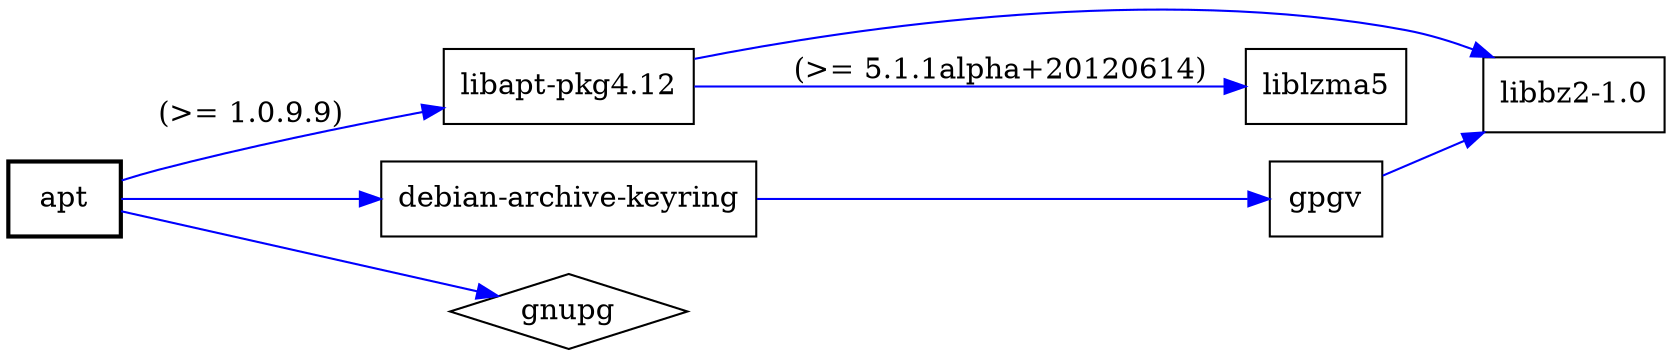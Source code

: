 digraph "apt" {
	rankdir=LR;
	node [shape=box];
	"apt" -> "libapt-pkg4.12" [color=blue,label="(>= 1.0.9.9)"];
	"libapt-pkg4.12" -> "libbz2-1.0" [color=blue];
	"libapt-pkg4.12" -> "liblzma5" [color=blue,label="(>= 5.1.1alpha+20120614)"];
	"apt" -> "debian-archive-keyring" [color=blue];
	"debian-archive-keyring" -> "gpgv" [color=blue];
	"gpgv" -> "libbz2-1.0" [color=blue];
	"apt" -> "gnupg" [color=blue];
	"apt" [style="setlinewidth(2)"]
	"gnupg" [shape=diamond];
}
// Excluded dependencies:
// libc6 libgcc1 libstdc++6 multiarch-support zlib1g
// total size of all shown packages: 7990272
// download size of all shown packages: 2385438
